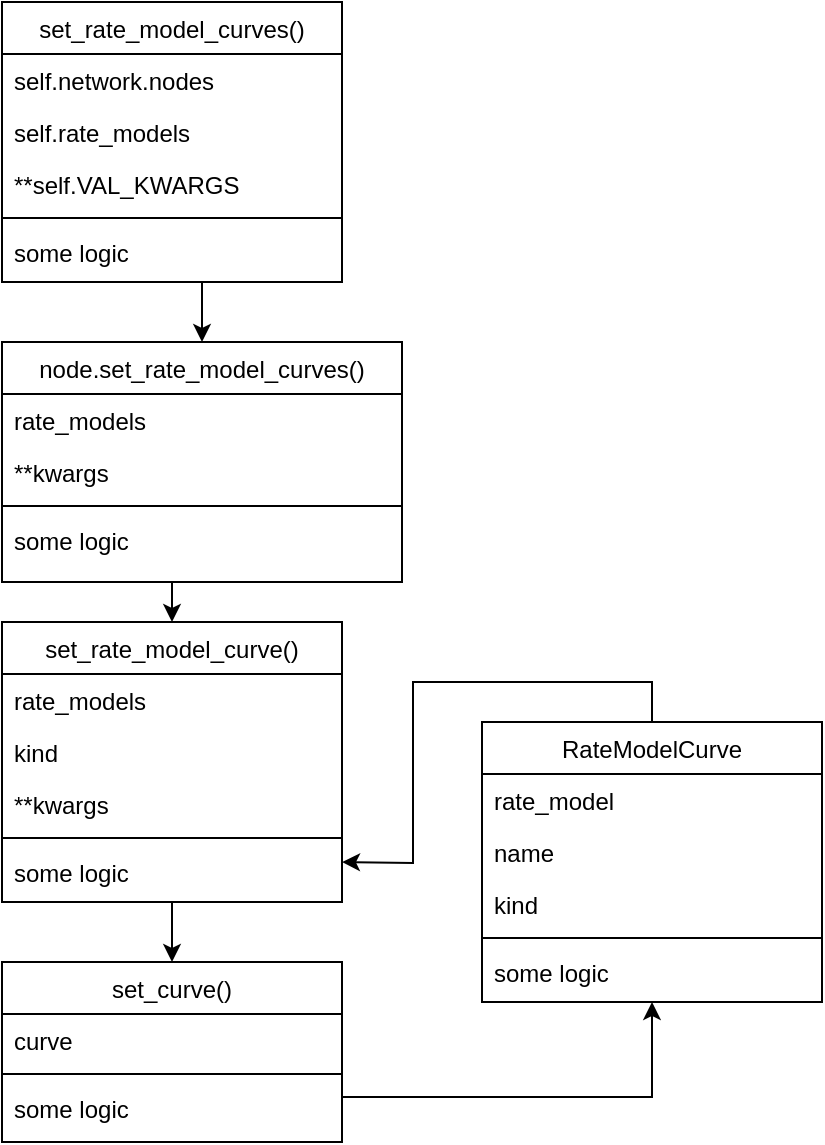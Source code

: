 <mxfile version="22.1.5" type="github">
  <diagram id="C5RBs43oDa-KdzZeNtuy" name="Page-1">
    <mxGraphModel dx="1254" dy="566" grid="1" gridSize="10" guides="1" tooltips="1" connect="1" arrows="1" fold="1" page="1" pageScale="1" pageWidth="827" pageHeight="1169" background="none" math="0" shadow="0">
      <root>
        <mxCell id="WIyWlLk6GJQsqaUBKTNV-0" />
        <mxCell id="WIyWlLk6GJQsqaUBKTNV-1" parent="WIyWlLk6GJQsqaUBKTNV-0" />
        <mxCell id="kR68KIpOdahDaPdtfvrp-16" style="edgeStyle=orthogonalEdgeStyle;rounded=0;orthogonalLoop=1;jettySize=auto;html=1;exitX=0.5;exitY=1;exitDx=0;exitDy=0;entryX=0.5;entryY=0;entryDx=0;entryDy=0;" edge="1" parent="WIyWlLk6GJQsqaUBKTNV-1" source="zkfFHV4jXpPFQw0GAbJ--17" target="kR68KIpOdahDaPdtfvrp-0">
          <mxGeometry relative="1" as="geometry" />
        </mxCell>
        <mxCell id="zkfFHV4jXpPFQw0GAbJ--17" value="set_rate_model_curves()" style="swimlane;fontStyle=0;align=center;verticalAlign=top;childLayout=stackLayout;horizontal=1;startSize=26;horizontalStack=0;resizeParent=1;resizeLast=0;collapsible=1;marginBottom=0;rounded=0;shadow=0;strokeWidth=1;" parent="WIyWlLk6GJQsqaUBKTNV-1" vertex="1">
          <mxGeometry x="250" y="110" width="170" height="140" as="geometry">
            <mxRectangle x="550" y="140" width="160" height="26" as="alternateBounds" />
          </mxGeometry>
        </mxCell>
        <mxCell id="zkfFHV4jXpPFQw0GAbJ--18" value="self.network.nodes" style="text;align=left;verticalAlign=top;spacingLeft=4;spacingRight=4;overflow=hidden;rotatable=0;points=[[0,0.5],[1,0.5]];portConstraint=eastwest;" parent="zkfFHV4jXpPFQw0GAbJ--17" vertex="1">
          <mxGeometry y="26" width="170" height="26" as="geometry" />
        </mxCell>
        <mxCell id="zkfFHV4jXpPFQw0GAbJ--19" value="self.rate_models" style="text;align=left;verticalAlign=top;spacingLeft=4;spacingRight=4;overflow=hidden;rotatable=0;points=[[0,0.5],[1,0.5]];portConstraint=eastwest;rounded=0;shadow=0;html=0;" parent="zkfFHV4jXpPFQw0GAbJ--17" vertex="1">
          <mxGeometry y="52" width="170" height="26" as="geometry" />
        </mxCell>
        <mxCell id="zkfFHV4jXpPFQw0GAbJ--20" value="**self.VAL_KWARGS" style="text;align=left;verticalAlign=top;spacingLeft=4;spacingRight=4;overflow=hidden;rotatable=0;points=[[0,0.5],[1,0.5]];portConstraint=eastwest;rounded=0;shadow=0;html=0;" parent="zkfFHV4jXpPFQw0GAbJ--17" vertex="1">
          <mxGeometry y="78" width="170" height="26" as="geometry" />
        </mxCell>
        <mxCell id="zkfFHV4jXpPFQw0GAbJ--23" value="" style="line;html=1;strokeWidth=1;align=left;verticalAlign=middle;spacingTop=-1;spacingLeft=3;spacingRight=3;rotatable=0;labelPosition=right;points=[];portConstraint=eastwest;" parent="zkfFHV4jXpPFQw0GAbJ--17" vertex="1">
          <mxGeometry y="104" width="170" height="8" as="geometry" />
        </mxCell>
        <mxCell id="kR68KIpOdahDaPdtfvrp-29" value="some logic&#xa;" style="text;align=left;verticalAlign=top;spacingLeft=4;spacingRight=4;overflow=hidden;rotatable=0;points=[[0,0.5],[1,0.5]];portConstraint=eastwest;rounded=0;shadow=0;html=0;" vertex="1" parent="zkfFHV4jXpPFQw0GAbJ--17">
          <mxGeometry y="112" width="170" height="26" as="geometry" />
        </mxCell>
        <mxCell id="kR68KIpOdahDaPdtfvrp-17" style="edgeStyle=orthogonalEdgeStyle;rounded=0;orthogonalLoop=1;jettySize=auto;html=1;exitX=0.5;exitY=1;exitDx=0;exitDy=0;entryX=0.5;entryY=0;entryDx=0;entryDy=0;" edge="1" parent="WIyWlLk6GJQsqaUBKTNV-1" source="kR68KIpOdahDaPdtfvrp-0" target="kR68KIpOdahDaPdtfvrp-5">
          <mxGeometry relative="1" as="geometry" />
        </mxCell>
        <mxCell id="kR68KIpOdahDaPdtfvrp-0" value="node.set_rate_model_curves()" style="swimlane;fontStyle=0;align=center;verticalAlign=top;childLayout=stackLayout;horizontal=1;startSize=26;horizontalStack=0;resizeParent=1;resizeLast=0;collapsible=1;marginBottom=0;rounded=0;shadow=0;strokeWidth=1;" vertex="1" parent="WIyWlLk6GJQsqaUBKTNV-1">
          <mxGeometry x="250" y="280" width="200" height="120" as="geometry">
            <mxRectangle x="550" y="140" width="160" height="26" as="alternateBounds" />
          </mxGeometry>
        </mxCell>
        <mxCell id="kR68KIpOdahDaPdtfvrp-2" value="rate_models" style="text;align=left;verticalAlign=top;spacingLeft=4;spacingRight=4;overflow=hidden;rotatable=0;points=[[0,0.5],[1,0.5]];portConstraint=eastwest;rounded=0;shadow=0;html=0;" vertex="1" parent="kR68KIpOdahDaPdtfvrp-0">
          <mxGeometry y="26" width="200" height="26" as="geometry" />
        </mxCell>
        <mxCell id="kR68KIpOdahDaPdtfvrp-3" value="**kwargs" style="text;align=left;verticalAlign=top;spacingLeft=4;spacingRight=4;overflow=hidden;rotatable=0;points=[[0,0.5],[1,0.5]];portConstraint=eastwest;rounded=0;shadow=0;html=0;" vertex="1" parent="kR68KIpOdahDaPdtfvrp-0">
          <mxGeometry y="52" width="200" height="26" as="geometry" />
        </mxCell>
        <mxCell id="kR68KIpOdahDaPdtfvrp-4" value="" style="line;html=1;strokeWidth=1;align=left;verticalAlign=middle;spacingTop=-1;spacingLeft=3;spacingRight=3;rotatable=0;labelPosition=right;points=[];portConstraint=eastwest;" vertex="1" parent="kR68KIpOdahDaPdtfvrp-0">
          <mxGeometry y="78" width="200" height="8" as="geometry" />
        </mxCell>
        <mxCell id="kR68KIpOdahDaPdtfvrp-31" value="some logic&#xa;" style="text;align=left;verticalAlign=top;spacingLeft=4;spacingRight=4;overflow=hidden;rotatable=0;points=[[0,0.5],[1,0.5]];portConstraint=eastwest;rounded=0;shadow=0;html=0;" vertex="1" parent="kR68KIpOdahDaPdtfvrp-0">
          <mxGeometry y="86" width="200" height="26" as="geometry" />
        </mxCell>
        <mxCell id="kR68KIpOdahDaPdtfvrp-18" style="edgeStyle=orthogonalEdgeStyle;rounded=0;orthogonalLoop=1;jettySize=auto;html=1;exitX=0.5;exitY=1;exitDx=0;exitDy=0;entryX=0.5;entryY=0;entryDx=0;entryDy=0;" edge="1" parent="WIyWlLk6GJQsqaUBKTNV-1" source="kR68KIpOdahDaPdtfvrp-5" target="kR68KIpOdahDaPdtfvrp-11">
          <mxGeometry relative="1" as="geometry" />
        </mxCell>
        <mxCell id="kR68KIpOdahDaPdtfvrp-5" value="set_rate_model_curve()" style="swimlane;fontStyle=0;align=center;verticalAlign=top;childLayout=stackLayout;horizontal=1;startSize=26;horizontalStack=0;resizeParent=1;resizeLast=0;collapsible=1;marginBottom=0;rounded=0;shadow=0;strokeWidth=1;" vertex="1" parent="WIyWlLk6GJQsqaUBKTNV-1">
          <mxGeometry x="250" y="420" width="170" height="140" as="geometry">
            <mxRectangle x="550" y="140" width="160" height="26" as="alternateBounds" />
          </mxGeometry>
        </mxCell>
        <mxCell id="kR68KIpOdahDaPdtfvrp-7" value="rate_models" style="text;align=left;verticalAlign=top;spacingLeft=4;spacingRight=4;overflow=hidden;rotatable=0;points=[[0,0.5],[1,0.5]];portConstraint=eastwest;rounded=0;shadow=0;html=0;" vertex="1" parent="kR68KIpOdahDaPdtfvrp-5">
          <mxGeometry y="26" width="170" height="26" as="geometry" />
        </mxCell>
        <mxCell id="kR68KIpOdahDaPdtfvrp-10" value="kind" style="text;align=left;verticalAlign=top;spacingLeft=4;spacingRight=4;overflow=hidden;rotatable=0;points=[[0,0.5],[1,0.5]];portConstraint=eastwest;rounded=0;shadow=0;html=0;" vertex="1" parent="kR68KIpOdahDaPdtfvrp-5">
          <mxGeometry y="52" width="170" height="26" as="geometry" />
        </mxCell>
        <mxCell id="kR68KIpOdahDaPdtfvrp-8" value="**kwargs" style="text;align=left;verticalAlign=top;spacingLeft=4;spacingRight=4;overflow=hidden;rotatable=0;points=[[0,0.5],[1,0.5]];portConstraint=eastwest;rounded=0;shadow=0;html=0;" vertex="1" parent="kR68KIpOdahDaPdtfvrp-5">
          <mxGeometry y="78" width="170" height="26" as="geometry" />
        </mxCell>
        <mxCell id="kR68KIpOdahDaPdtfvrp-9" value="" style="line;html=1;strokeWidth=1;align=left;verticalAlign=middle;spacingTop=-1;spacingLeft=3;spacingRight=3;rotatable=0;labelPosition=right;points=[];portConstraint=eastwest;" vertex="1" parent="kR68KIpOdahDaPdtfvrp-5">
          <mxGeometry y="104" width="170" height="8" as="geometry" />
        </mxCell>
        <mxCell id="kR68KIpOdahDaPdtfvrp-32" value="some logic&#xa;" style="text;align=left;verticalAlign=top;spacingLeft=4;spacingRight=4;overflow=hidden;rotatable=0;points=[[0,0.5],[1,0.5]];portConstraint=eastwest;rounded=0;shadow=0;html=0;" vertex="1" parent="kR68KIpOdahDaPdtfvrp-5">
          <mxGeometry y="112" width="170" height="26" as="geometry" />
        </mxCell>
        <mxCell id="kR68KIpOdahDaPdtfvrp-20" style="edgeStyle=orthogonalEdgeStyle;rounded=0;orthogonalLoop=1;jettySize=auto;html=1;exitX=1;exitY=0.75;exitDx=0;exitDy=0;entryX=0.5;entryY=1;entryDx=0;entryDy=0;" edge="1" parent="WIyWlLk6GJQsqaUBKTNV-1" source="kR68KIpOdahDaPdtfvrp-11" target="kR68KIpOdahDaPdtfvrp-21">
          <mxGeometry relative="1" as="geometry">
            <mxPoint x="450" y="658" as="targetPoint" />
          </mxGeometry>
        </mxCell>
        <mxCell id="kR68KIpOdahDaPdtfvrp-11" value="set_curve()" style="swimlane;fontStyle=0;align=center;verticalAlign=top;childLayout=stackLayout;horizontal=1;startSize=26;horizontalStack=0;resizeParent=1;resizeLast=0;collapsible=1;marginBottom=0;rounded=0;shadow=0;strokeWidth=1;" vertex="1" parent="WIyWlLk6GJQsqaUBKTNV-1">
          <mxGeometry x="250" y="590" width="170" height="90" as="geometry">
            <mxRectangle x="550" y="140" width="160" height="26" as="alternateBounds" />
          </mxGeometry>
        </mxCell>
        <mxCell id="kR68KIpOdahDaPdtfvrp-12" value="curve" style="text;align=left;verticalAlign=top;spacingLeft=4;spacingRight=4;overflow=hidden;rotatable=0;points=[[0,0.5],[1,0.5]];portConstraint=eastwest;rounded=0;shadow=0;html=0;" vertex="1" parent="kR68KIpOdahDaPdtfvrp-11">
          <mxGeometry y="26" width="170" height="26" as="geometry" />
        </mxCell>
        <mxCell id="kR68KIpOdahDaPdtfvrp-15" value="" style="line;html=1;strokeWidth=1;align=left;verticalAlign=middle;spacingTop=-1;spacingLeft=3;spacingRight=3;rotatable=0;labelPosition=right;points=[];portConstraint=eastwest;" vertex="1" parent="kR68KIpOdahDaPdtfvrp-11">
          <mxGeometry y="52" width="170" height="8" as="geometry" />
        </mxCell>
        <mxCell id="kR68KIpOdahDaPdtfvrp-33" value="some logic&#xa;" style="text;align=left;verticalAlign=top;spacingLeft=4;spacingRight=4;overflow=hidden;rotatable=0;points=[[0,0.5],[1,0.5]];portConstraint=eastwest;rounded=0;shadow=0;html=0;" vertex="1" parent="kR68KIpOdahDaPdtfvrp-11">
          <mxGeometry y="60" width="170" height="26" as="geometry" />
        </mxCell>
        <mxCell id="kR68KIpOdahDaPdtfvrp-26" style="edgeStyle=orthogonalEdgeStyle;rounded=0;orthogonalLoop=1;jettySize=auto;html=1;exitX=0.5;exitY=0;exitDx=0;exitDy=0;" edge="1" parent="WIyWlLk6GJQsqaUBKTNV-1" source="kR68KIpOdahDaPdtfvrp-21">
          <mxGeometry relative="1" as="geometry">
            <mxPoint x="420" y="540" as="targetPoint" />
          </mxGeometry>
        </mxCell>
        <mxCell id="kR68KIpOdahDaPdtfvrp-21" value="RateModelCurve" style="swimlane;fontStyle=0;align=center;verticalAlign=top;childLayout=stackLayout;horizontal=1;startSize=26;horizontalStack=0;resizeParent=1;resizeLast=0;collapsible=1;marginBottom=0;rounded=0;shadow=0;strokeWidth=1;" vertex="1" parent="WIyWlLk6GJQsqaUBKTNV-1">
          <mxGeometry x="490" y="470" width="170" height="140" as="geometry">
            <mxRectangle x="550" y="140" width="160" height="26" as="alternateBounds" />
          </mxGeometry>
        </mxCell>
        <mxCell id="kR68KIpOdahDaPdtfvrp-24" value="rate_model" style="text;align=left;verticalAlign=top;spacingLeft=4;spacingRight=4;overflow=hidden;rotatable=0;points=[[0,0.5],[1,0.5]];portConstraint=eastwest;rounded=0;shadow=0;html=0;" vertex="1" parent="kR68KIpOdahDaPdtfvrp-21">
          <mxGeometry y="26" width="170" height="26" as="geometry" />
        </mxCell>
        <mxCell id="kR68KIpOdahDaPdtfvrp-25" value="name" style="text;align=left;verticalAlign=top;spacingLeft=4;spacingRight=4;overflow=hidden;rotatable=0;points=[[0,0.5],[1,0.5]];portConstraint=eastwest;rounded=0;shadow=0;html=0;" vertex="1" parent="kR68KIpOdahDaPdtfvrp-21">
          <mxGeometry y="52" width="170" height="26" as="geometry" />
        </mxCell>
        <mxCell id="kR68KIpOdahDaPdtfvrp-22" value="kind" style="text;align=left;verticalAlign=top;spacingLeft=4;spacingRight=4;overflow=hidden;rotatable=0;points=[[0,0.5],[1,0.5]];portConstraint=eastwest;rounded=0;shadow=0;html=0;" vertex="1" parent="kR68KIpOdahDaPdtfvrp-21">
          <mxGeometry y="78" width="170" height="26" as="geometry" />
        </mxCell>
        <mxCell id="kR68KIpOdahDaPdtfvrp-23" value="" style="line;html=1;strokeWidth=1;align=left;verticalAlign=middle;spacingTop=-1;spacingLeft=3;spacingRight=3;rotatable=0;labelPosition=right;points=[];portConstraint=eastwest;" vertex="1" parent="kR68KIpOdahDaPdtfvrp-21">
          <mxGeometry y="104" width="170" height="8" as="geometry" />
        </mxCell>
        <mxCell id="kR68KIpOdahDaPdtfvrp-30" value="some logic&#xa;" style="text;align=left;verticalAlign=top;spacingLeft=4;spacingRight=4;overflow=hidden;rotatable=0;points=[[0,0.5],[1,0.5]];portConstraint=eastwest;rounded=0;shadow=0;html=0;" vertex="1" parent="kR68KIpOdahDaPdtfvrp-21">
          <mxGeometry y="112" width="170" height="26" as="geometry" />
        </mxCell>
      </root>
    </mxGraphModel>
  </diagram>
</mxfile>
